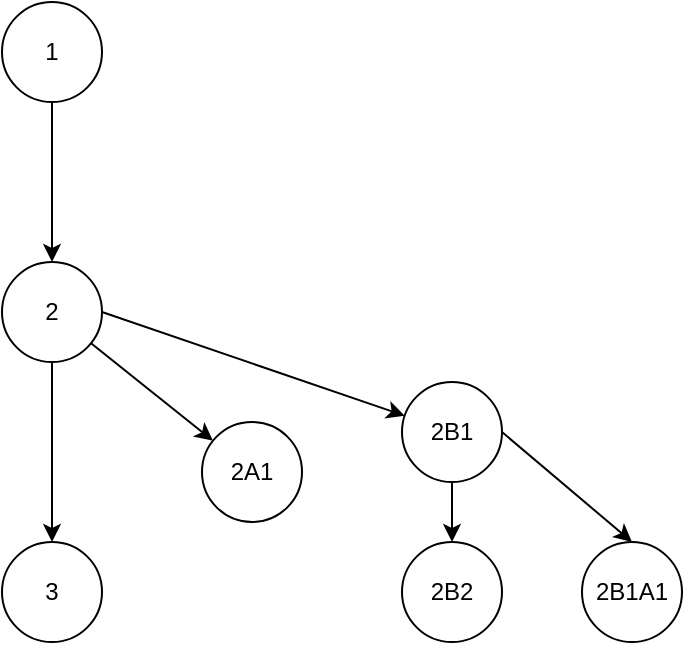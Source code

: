 <mxfile version="18.2.0" type="github">
  <diagram id="C5RBs43oDa-KdzZeNtuy" name="Page-1">
    <mxGraphModel dx="1422" dy="762" grid="1" gridSize="10" guides="1" tooltips="1" connect="1" arrows="1" fold="1" page="1" pageScale="1" pageWidth="827" pageHeight="1169" math="0" shadow="0">
      <root>
        <mxCell id="WIyWlLk6GJQsqaUBKTNV-0" />
        <mxCell id="WIyWlLk6GJQsqaUBKTNV-1" parent="WIyWlLk6GJQsqaUBKTNV-0" />
        <mxCell id="w6VTJ1lofR3oEU0GAljk-0" value="1" style="ellipse;whiteSpace=wrap;html=1;aspect=fixed;" vertex="1" parent="WIyWlLk6GJQsqaUBKTNV-1">
          <mxGeometry x="230" y="90" width="50" height="50" as="geometry" />
        </mxCell>
        <mxCell id="w6VTJ1lofR3oEU0GAljk-1" value="2" style="ellipse;whiteSpace=wrap;html=1;aspect=fixed;" vertex="1" parent="WIyWlLk6GJQsqaUBKTNV-1">
          <mxGeometry x="230" y="220" width="50" height="50" as="geometry" />
        </mxCell>
        <mxCell id="w6VTJ1lofR3oEU0GAljk-2" value="" style="endArrow=classic;html=1;rounded=0;exitX=0.5;exitY=1;exitDx=0;exitDy=0;" edge="1" parent="WIyWlLk6GJQsqaUBKTNV-1" source="w6VTJ1lofR3oEU0GAljk-0" target="w6VTJ1lofR3oEU0GAljk-1">
          <mxGeometry width="50" height="50" relative="1" as="geometry">
            <mxPoint x="390" y="420" as="sourcePoint" />
            <mxPoint x="440" y="370" as="targetPoint" />
          </mxGeometry>
        </mxCell>
        <mxCell id="w6VTJ1lofR3oEU0GAljk-3" value="2A1" style="ellipse;whiteSpace=wrap;html=1;aspect=fixed;" vertex="1" parent="WIyWlLk6GJQsqaUBKTNV-1">
          <mxGeometry x="330" y="300" width="50" height="50" as="geometry" />
        </mxCell>
        <mxCell id="w6VTJ1lofR3oEU0GAljk-4" value="" style="endArrow=classic;html=1;rounded=0;" edge="1" parent="WIyWlLk6GJQsqaUBKTNV-1" target="w6VTJ1lofR3oEU0GAljk-3" source="w6VTJ1lofR3oEU0GAljk-1">
          <mxGeometry width="50" height="50" relative="1" as="geometry">
            <mxPoint x="345" y="250" as="sourcePoint" />
            <mxPoint x="530" y="480" as="targetPoint" />
          </mxGeometry>
        </mxCell>
        <mxCell id="w6VTJ1lofR3oEU0GAljk-5" value="3" style="ellipse;whiteSpace=wrap;html=1;aspect=fixed;" vertex="1" parent="WIyWlLk6GJQsqaUBKTNV-1">
          <mxGeometry x="230" y="360" width="50" height="50" as="geometry" />
        </mxCell>
        <mxCell id="w6VTJ1lofR3oEU0GAljk-6" value="" style="endArrow=classic;html=1;rounded=0;" edge="1" target="w6VTJ1lofR3oEU0GAljk-5" parent="WIyWlLk6GJQsqaUBKTNV-1" source="w6VTJ1lofR3oEU0GAljk-1">
          <mxGeometry width="50" height="50" relative="1" as="geometry">
            <mxPoint x="255" y="280" as="sourcePoint" />
            <mxPoint x="440" y="510" as="targetPoint" />
          </mxGeometry>
        </mxCell>
        <mxCell id="w6VTJ1lofR3oEU0GAljk-7" value="2B1" style="ellipse;whiteSpace=wrap;html=1;aspect=fixed;" vertex="1" parent="WIyWlLk6GJQsqaUBKTNV-1">
          <mxGeometry x="430" y="280" width="50" height="50" as="geometry" />
        </mxCell>
        <mxCell id="w6VTJ1lofR3oEU0GAljk-8" value="" style="endArrow=classic;html=1;rounded=0;exitX=1;exitY=0.5;exitDx=0;exitDy=0;" edge="1" target="w6VTJ1lofR3oEU0GAljk-7" parent="WIyWlLk6GJQsqaUBKTNV-1" source="w6VTJ1lofR3oEU0GAljk-1">
          <mxGeometry width="50" height="50" relative="1" as="geometry">
            <mxPoint x="349.998" y="264.311" as="sourcePoint" />
            <mxPoint x="609.12" y="480" as="targetPoint" />
          </mxGeometry>
        </mxCell>
        <mxCell id="w6VTJ1lofR3oEU0GAljk-9" value="2B1A1" style="ellipse;whiteSpace=wrap;html=1;aspect=fixed;" vertex="1" parent="WIyWlLk6GJQsqaUBKTNV-1">
          <mxGeometry x="520" y="360" width="50" height="50" as="geometry" />
        </mxCell>
        <mxCell id="w6VTJ1lofR3oEU0GAljk-11" value="" style="endArrow=classic;html=1;rounded=0;entryX=0.5;entryY=0;entryDx=0;entryDy=0;exitX=1;exitY=0.5;exitDx=0;exitDy=0;" edge="1" parent="WIyWlLk6GJQsqaUBKTNV-1" source="w6VTJ1lofR3oEU0GAljk-7" target="w6VTJ1lofR3oEU0GAljk-9">
          <mxGeometry width="50" height="50" relative="1" as="geometry">
            <mxPoint x="390" y="420" as="sourcePoint" />
            <mxPoint x="440" y="370" as="targetPoint" />
          </mxGeometry>
        </mxCell>
        <mxCell id="w6VTJ1lofR3oEU0GAljk-12" value="2B2" style="ellipse;whiteSpace=wrap;html=1;aspect=fixed;" vertex="1" parent="WIyWlLk6GJQsqaUBKTNV-1">
          <mxGeometry x="430" y="360" width="50" height="50" as="geometry" />
        </mxCell>
        <mxCell id="w6VTJ1lofR3oEU0GAljk-13" value="" style="endArrow=classic;html=1;rounded=0;entryX=0.5;entryY=0;entryDx=0;entryDy=0;exitX=0.5;exitY=1;exitDx=0;exitDy=0;" edge="1" parent="WIyWlLk6GJQsqaUBKTNV-1" source="w6VTJ1lofR3oEU0GAljk-7" target="w6VTJ1lofR3oEU0GAljk-12">
          <mxGeometry width="50" height="50" relative="1" as="geometry">
            <mxPoint x="490" y="315" as="sourcePoint" />
            <mxPoint x="555" y="370" as="targetPoint" />
          </mxGeometry>
        </mxCell>
      </root>
    </mxGraphModel>
  </diagram>
</mxfile>

